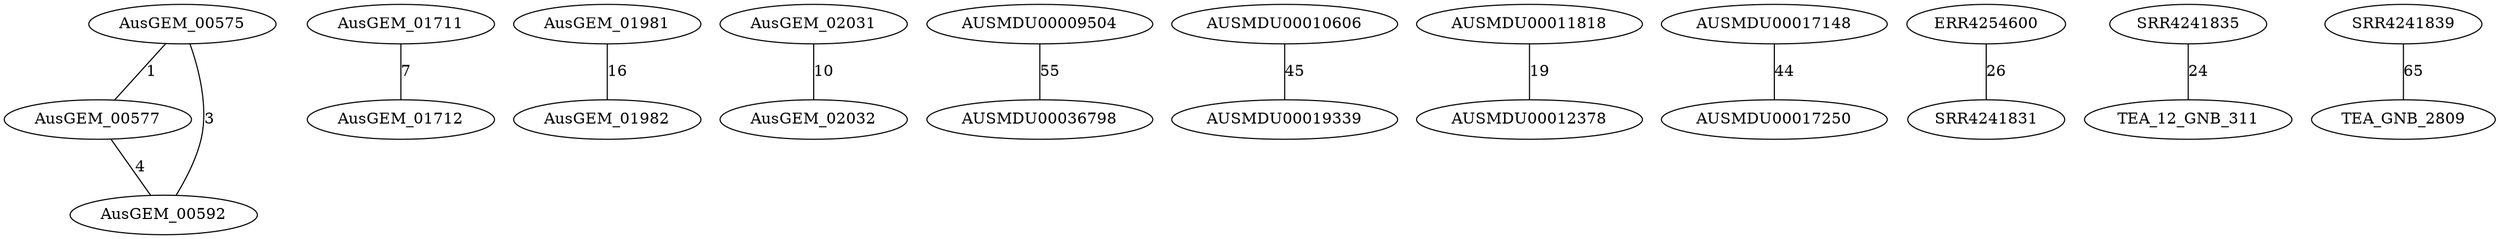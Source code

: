 graph {
	AusGEM_00575 -- AusGEM_00577 [label="1" weight=3.97] ;
	AusGEM_00575 -- AusGEM_00592 [label="3" weight=3.91] ;
	AusGEM_00577 -- AusGEM_00592 [label="4" weight=3.88] ;
	AusGEM_01711 -- AusGEM_01712 [label="7" weight=3.79] ;
	AusGEM_01981 -- AusGEM_01982 [label="16" weight=3.52] ;
	AusGEM_02031 -- AusGEM_02032 [label="10" weight=3.7] ;
	AUSMDU00009504 -- AUSMDU00036798 [label="55" weight=2.35] ;
	AUSMDU00010606 -- AUSMDU00019339 [label="45" weight=2.65] ;
	AUSMDU00011818 -- AUSMDU00012378 [label="19" weight=3.43] ;
	AUSMDU00017148 -- AUSMDU00017250 [label="44" weight=2.68] ;
	ERR4254600 -- SRR4241831 [label="26" weight=3.22] ;
	SRR4241835 -- TEA_12_GNB_311 [label="24" weight=3.28] ;
	SRR4241839 -- TEA_GNB_2809 [label="65" weight=2.05] ;
}
